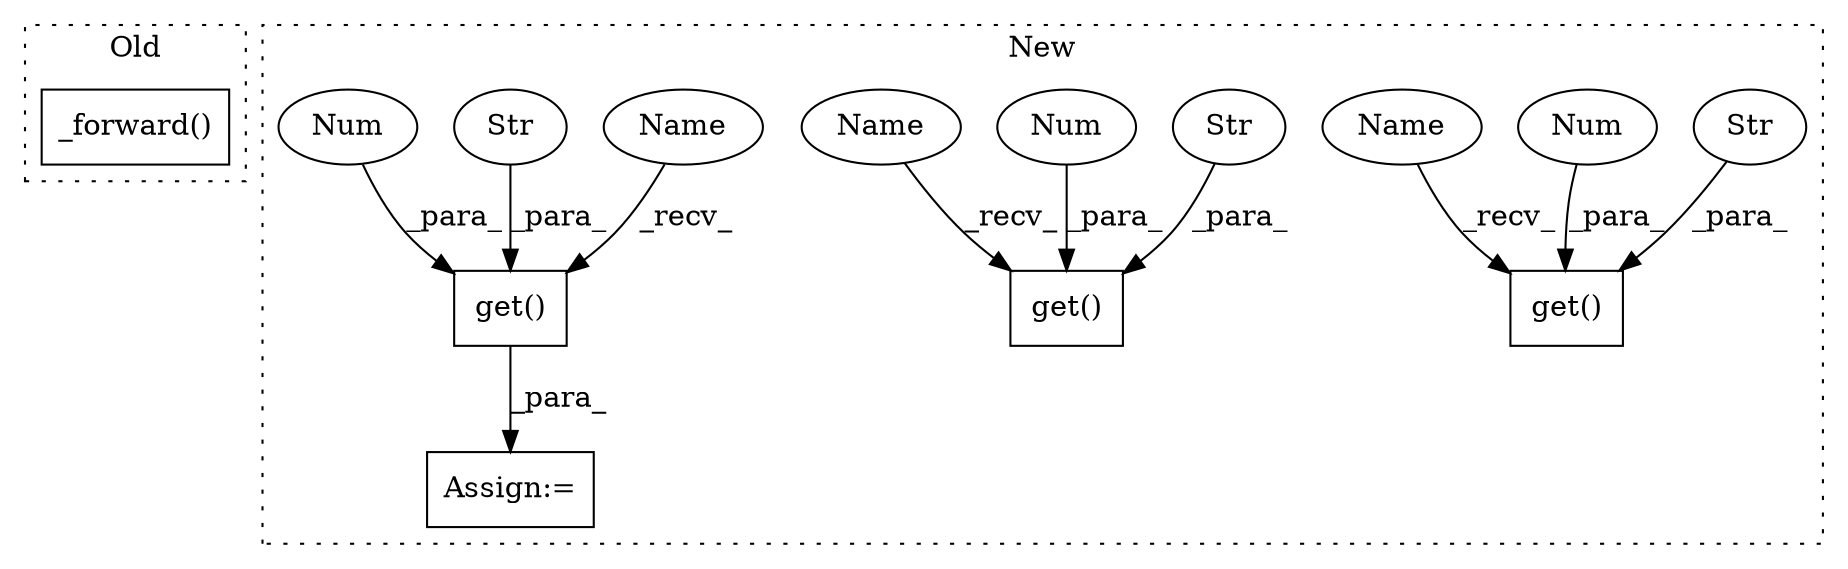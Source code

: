 digraph G {
subgraph cluster0 {
1 [label="_forward()" a="75" s="12176,12196" l="14,12" shape="box"];
label = "Old";
style="dotted";
}
subgraph cluster1 {
2 [label="get()" a="75" s="12227,12259" l="19,1" shape="box"];
3 [label="Str" a="66" s="12246" l="10" shape="ellipse"];
4 [label="get()" a="75" s="12138,12166" l="19,1" shape="box"];
5 [label="Str" a="66" s="12157" l="6" shape="ellipse"];
6 [label="Num" a="76" s="12165" l="1" shape="ellipse"];
7 [label="Num" a="76" s="12258" l="1" shape="ellipse"];
8 [label="get()" a="75" s="12064,12095" l="19,1" shape="box"];
9 [label="Str" a="66" s="12083" l="9" shape="ellipse"];
10 [label="Num" a="76" s="12094" l="1" shape="ellipse"];
11 [label="Assign:=" a="68" s="12061" l="3" shape="box"];
12 [label="Name" a="87" s="12138" l="14" shape="ellipse"];
13 [label="Name" a="87" s="12064" l="14" shape="ellipse"];
14 [label="Name" a="87" s="12227" l="14" shape="ellipse"];
label = "New";
style="dotted";
}
3 -> 2 [label="_para_"];
5 -> 4 [label="_para_"];
6 -> 4 [label="_para_"];
7 -> 2 [label="_para_"];
8 -> 11 [label="_para_"];
9 -> 8 [label="_para_"];
10 -> 8 [label="_para_"];
12 -> 4 [label="_recv_"];
13 -> 8 [label="_recv_"];
14 -> 2 [label="_recv_"];
}